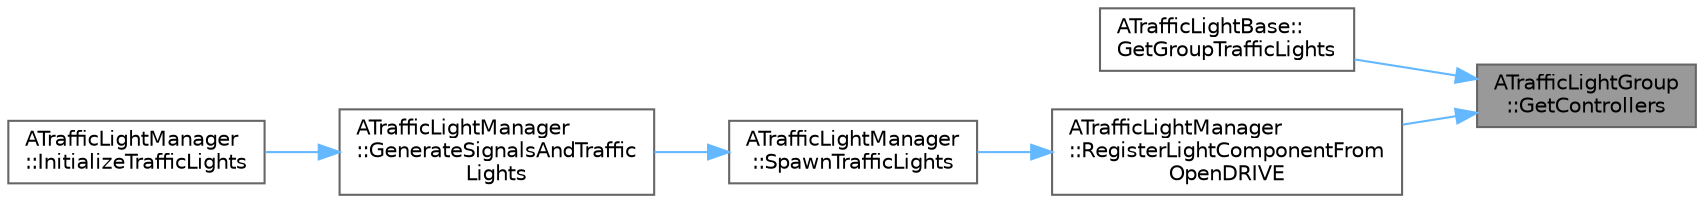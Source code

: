 digraph "ATrafficLightGroup::GetControllers"
{
 // INTERACTIVE_SVG=YES
 // LATEX_PDF_SIZE
  bgcolor="transparent";
  edge [fontname=Helvetica,fontsize=10,labelfontname=Helvetica,labelfontsize=10];
  node [fontname=Helvetica,fontsize=10,shape=box,height=0.2,width=0.4];
  rankdir="RL";
  Node1 [id="Node000001",label="ATrafficLightGroup\l::GetControllers",height=0.2,width=0.4,color="gray40", fillcolor="grey60", style="filled", fontcolor="black",tooltip=" "];
  Node1 -> Node2 [id="edge1_Node000001_Node000002",dir="back",color="steelblue1",style="solid",tooltip=" "];
  Node2 [id="Node000002",label="ATrafficLightBase::\lGetGroupTrafficLights",height=0.2,width=0.4,color="grey40", fillcolor="white", style="filled",URL="$d2/d23/classATrafficLightBase.html#ae1e17a47e701cf5885b3d35c8f2696c4",tooltip=" "];
  Node1 -> Node3 [id="edge2_Node000001_Node000003",dir="back",color="steelblue1",style="solid",tooltip=" "];
  Node3 [id="Node000003",label="ATrafficLightManager\l::RegisterLightComponentFrom\lOpenDRIVE",height=0.2,width=0.4,color="grey40", fillcolor="white", style="filled",URL="$df/da5/classATrafficLightManager.html#a32e1423d001b738bddbe695a983789ae",tooltip=" "];
  Node3 -> Node4 [id="edge3_Node000003_Node000004",dir="back",color="steelblue1",style="solid",tooltip=" "];
  Node4 [id="Node000004",label="ATrafficLightManager\l::SpawnTrafficLights",height=0.2,width=0.4,color="grey40", fillcolor="white", style="filled",URL="$df/da5/classATrafficLightManager.html#a86d8da5023cf7523924fa33e0feb2e0f",tooltip=" "];
  Node4 -> Node5 [id="edge4_Node000004_Node000005",dir="back",color="steelblue1",style="solid",tooltip=" "];
  Node5 [id="Node000005",label="ATrafficLightManager\l::GenerateSignalsAndTraffic\lLights",height=0.2,width=0.4,color="grey40", fillcolor="white", style="filled",URL="$df/da5/classATrafficLightManager.html#ae473e1bb0e60e5c2db5684efc72a1e89",tooltip=" "];
  Node5 -> Node6 [id="edge5_Node000005_Node000006",dir="back",color="steelblue1",style="solid",tooltip=" "];
  Node6 [id="Node000006",label="ATrafficLightManager\l::InitializeTrafficLights",height=0.2,width=0.4,color="grey40", fillcolor="white", style="filled",URL="$df/da5/classATrafficLightManager.html#a597d552d266a41c4f45c1740d1ce7c40",tooltip=" "];
}
